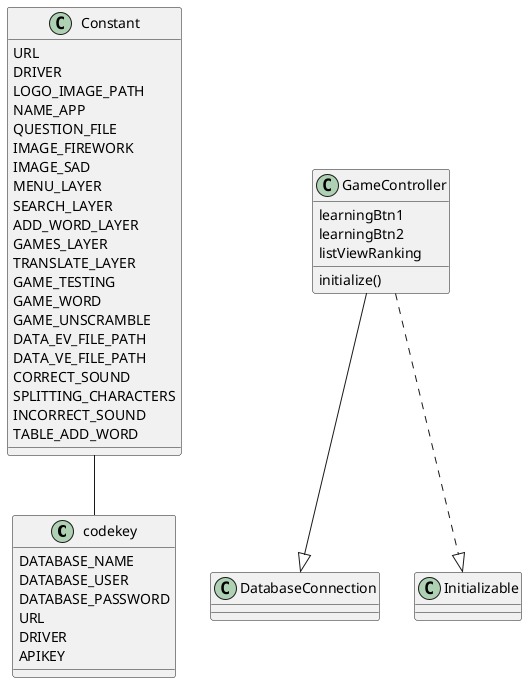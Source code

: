 @startuml
class codekey {
    DATABASE_NAME
    DATABASE_USER
    DATABASE_PASSWORD
    URL
    DRIVER
    APIKEY
}

class GameController {
    learningBtn1
    learningBtn2
    listViewRanking
    initialize()
}

class Constant {
    URL
    DRIVER
    LOGO_IMAGE_PATH
    NAME_APP
    QUESTION_FILE
    IMAGE_FIREWORK
    IMAGE_SAD
    MENU_LAYER
    SEARCH_LAYER
    ADD_WORD_LAYER
    GAMES_LAYER
    TRANSLATE_LAYER
    GAME_TESTING
    GAME_WORD
    GAME_UNSCRAMBLE
    DATA_EV_FILE_PATH
    DATA_VE_FILE_PATH
    CORRECT_SOUND
    SPLITTING_CHARACTERS
    INCORRECT_SOUND
    TABLE_ADD_WORD
}

GameController --|> DatabaseConnection
GameController ..|> Initializable
Constant -- codekey
@enduml